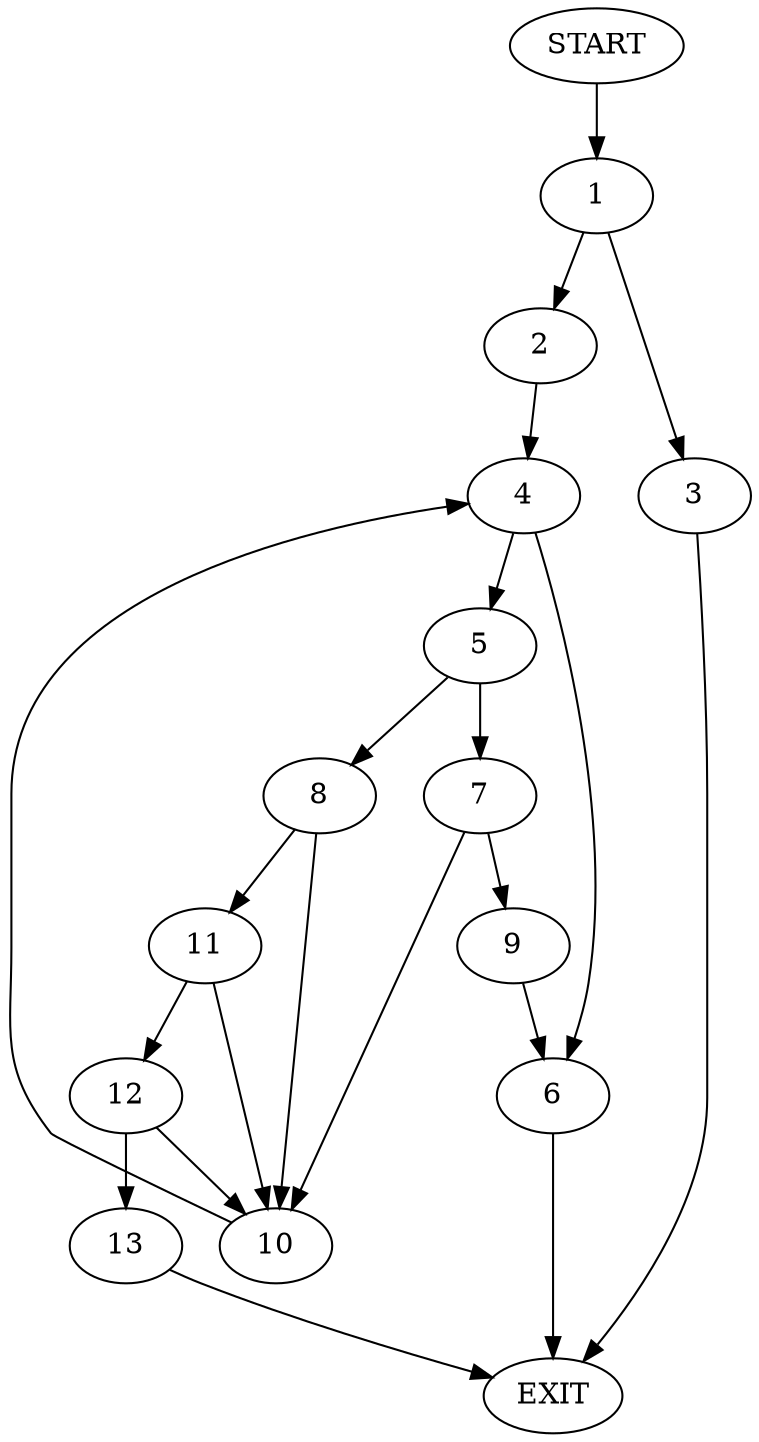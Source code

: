 digraph {
0 [label="START"]
14 [label="EXIT"]
0 -> 1
1 -> 2
1 -> 3
2 -> 4
3 -> 14
4 -> 5
4 -> 6
5 -> 7
5 -> 8
6 -> 14
7 -> 9
7 -> 10
8 -> 11
8 -> 10
11 -> 12
11 -> 10
10 -> 4
12 -> 13
12 -> 10
13 -> 14
9 -> 6
}
